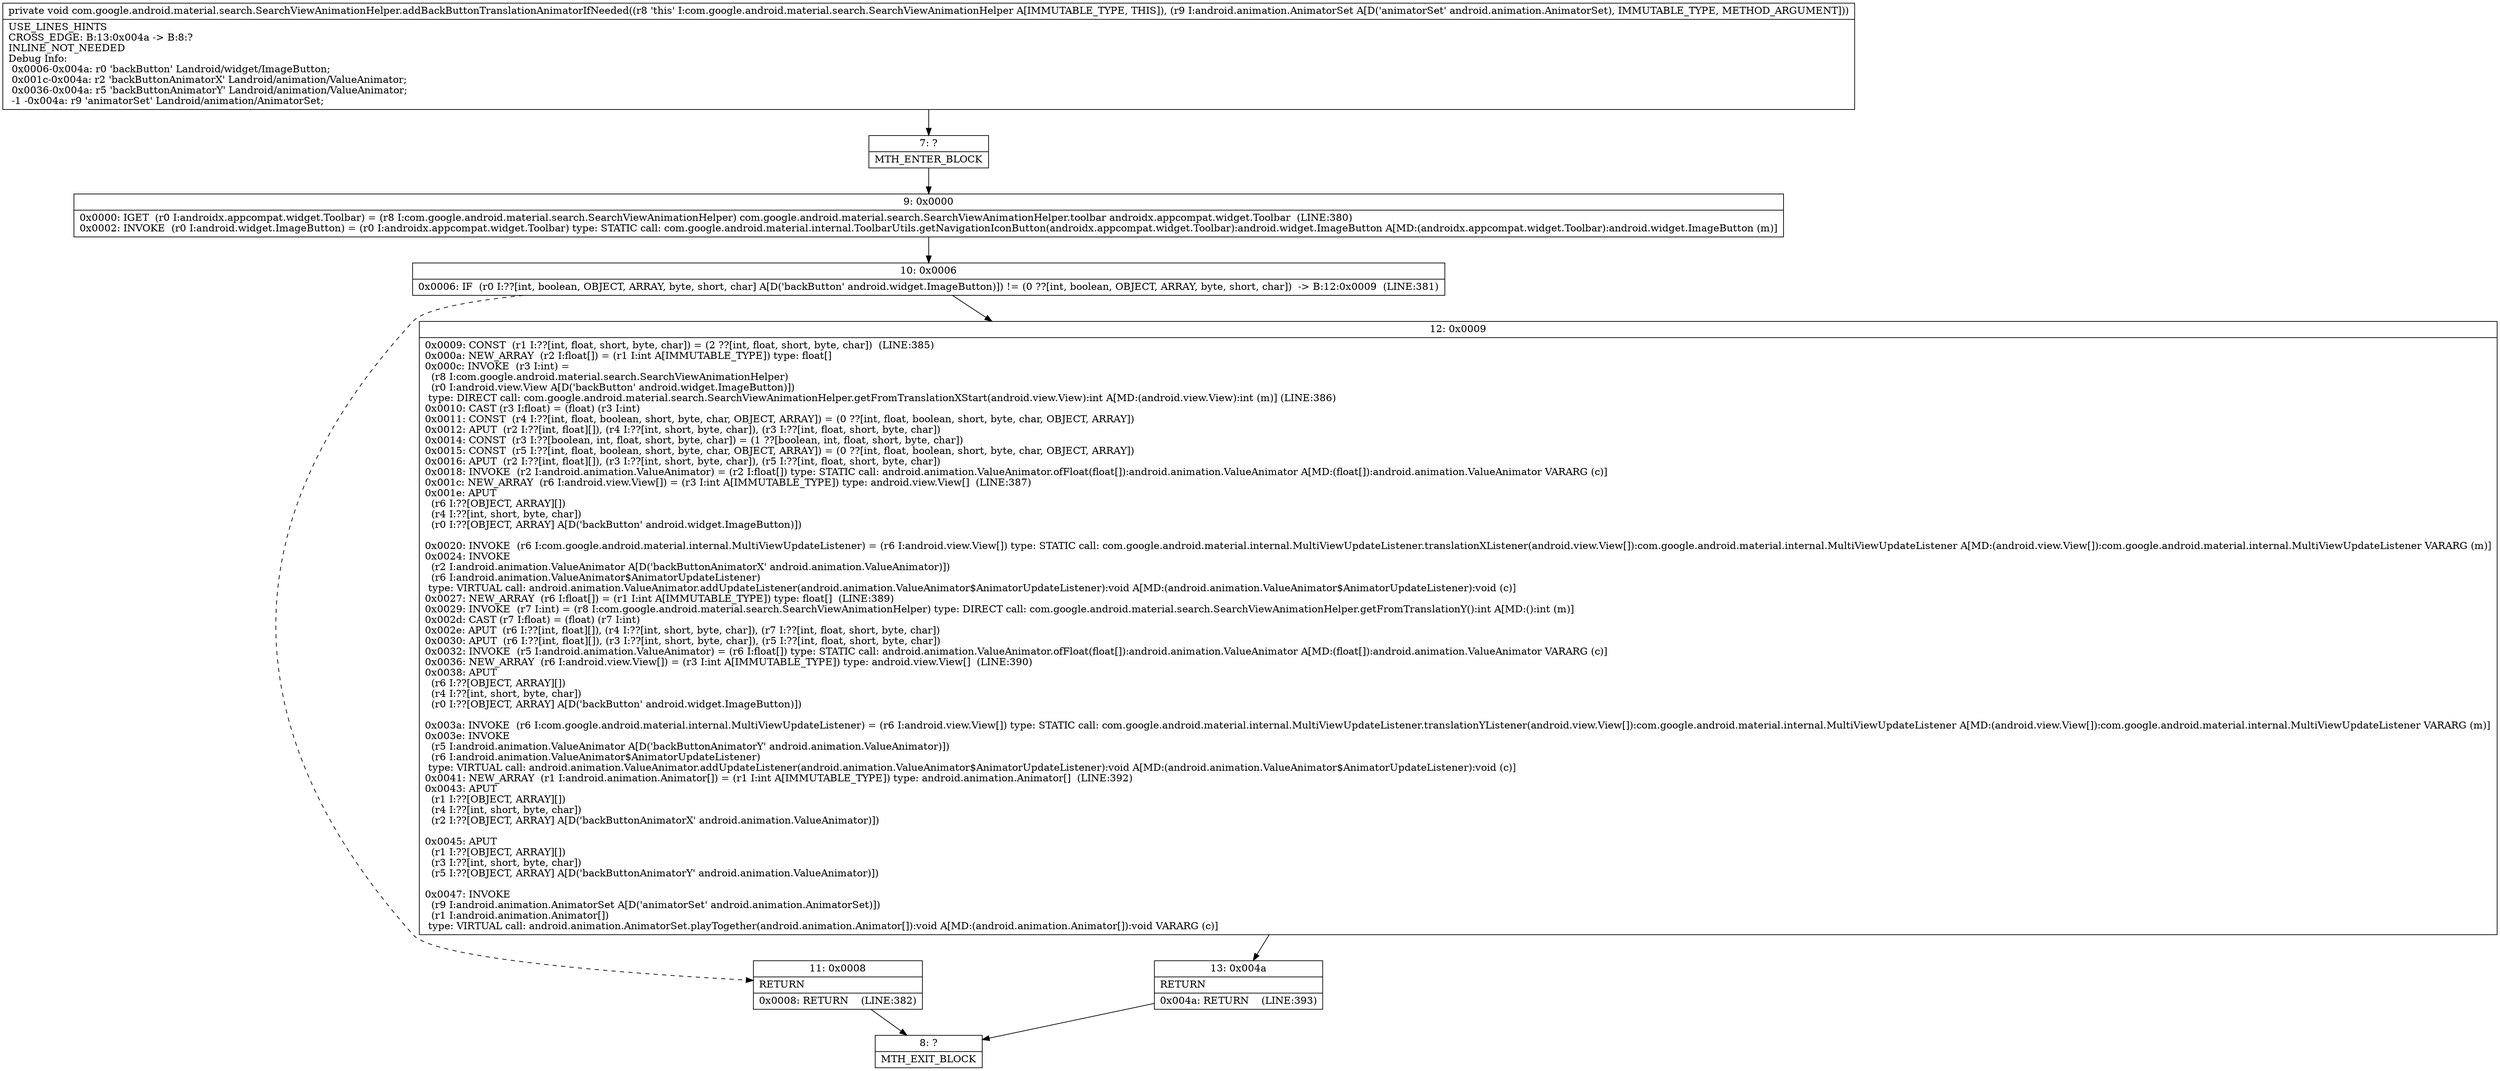digraph "CFG forcom.google.android.material.search.SearchViewAnimationHelper.addBackButtonTranslationAnimatorIfNeeded(Landroid\/animation\/AnimatorSet;)V" {
Node_7 [shape=record,label="{7\:\ ?|MTH_ENTER_BLOCK\l}"];
Node_9 [shape=record,label="{9\:\ 0x0000|0x0000: IGET  (r0 I:androidx.appcompat.widget.Toolbar) = (r8 I:com.google.android.material.search.SearchViewAnimationHelper) com.google.android.material.search.SearchViewAnimationHelper.toolbar androidx.appcompat.widget.Toolbar  (LINE:380)\l0x0002: INVOKE  (r0 I:android.widget.ImageButton) = (r0 I:androidx.appcompat.widget.Toolbar) type: STATIC call: com.google.android.material.internal.ToolbarUtils.getNavigationIconButton(androidx.appcompat.widget.Toolbar):android.widget.ImageButton A[MD:(androidx.appcompat.widget.Toolbar):android.widget.ImageButton (m)]\l}"];
Node_10 [shape=record,label="{10\:\ 0x0006|0x0006: IF  (r0 I:??[int, boolean, OBJECT, ARRAY, byte, short, char] A[D('backButton' android.widget.ImageButton)]) != (0 ??[int, boolean, OBJECT, ARRAY, byte, short, char])  \-\> B:12:0x0009  (LINE:381)\l}"];
Node_11 [shape=record,label="{11\:\ 0x0008|RETURN\l|0x0008: RETURN    (LINE:382)\l}"];
Node_8 [shape=record,label="{8\:\ ?|MTH_EXIT_BLOCK\l}"];
Node_12 [shape=record,label="{12\:\ 0x0009|0x0009: CONST  (r1 I:??[int, float, short, byte, char]) = (2 ??[int, float, short, byte, char])  (LINE:385)\l0x000a: NEW_ARRAY  (r2 I:float[]) = (r1 I:int A[IMMUTABLE_TYPE]) type: float[] \l0x000c: INVOKE  (r3 I:int) = \l  (r8 I:com.google.android.material.search.SearchViewAnimationHelper)\l  (r0 I:android.view.View A[D('backButton' android.widget.ImageButton)])\l type: DIRECT call: com.google.android.material.search.SearchViewAnimationHelper.getFromTranslationXStart(android.view.View):int A[MD:(android.view.View):int (m)] (LINE:386)\l0x0010: CAST (r3 I:float) = (float) (r3 I:int) \l0x0011: CONST  (r4 I:??[int, float, boolean, short, byte, char, OBJECT, ARRAY]) = (0 ??[int, float, boolean, short, byte, char, OBJECT, ARRAY]) \l0x0012: APUT  (r2 I:??[int, float][]), (r4 I:??[int, short, byte, char]), (r3 I:??[int, float, short, byte, char]) \l0x0014: CONST  (r3 I:??[boolean, int, float, short, byte, char]) = (1 ??[boolean, int, float, short, byte, char]) \l0x0015: CONST  (r5 I:??[int, float, boolean, short, byte, char, OBJECT, ARRAY]) = (0 ??[int, float, boolean, short, byte, char, OBJECT, ARRAY]) \l0x0016: APUT  (r2 I:??[int, float][]), (r3 I:??[int, short, byte, char]), (r5 I:??[int, float, short, byte, char]) \l0x0018: INVOKE  (r2 I:android.animation.ValueAnimator) = (r2 I:float[]) type: STATIC call: android.animation.ValueAnimator.ofFloat(float[]):android.animation.ValueAnimator A[MD:(float[]):android.animation.ValueAnimator VARARG (c)]\l0x001c: NEW_ARRAY  (r6 I:android.view.View[]) = (r3 I:int A[IMMUTABLE_TYPE]) type: android.view.View[]  (LINE:387)\l0x001e: APUT  \l  (r6 I:??[OBJECT, ARRAY][])\l  (r4 I:??[int, short, byte, char])\l  (r0 I:??[OBJECT, ARRAY] A[D('backButton' android.widget.ImageButton)])\l \l0x0020: INVOKE  (r6 I:com.google.android.material.internal.MultiViewUpdateListener) = (r6 I:android.view.View[]) type: STATIC call: com.google.android.material.internal.MultiViewUpdateListener.translationXListener(android.view.View[]):com.google.android.material.internal.MultiViewUpdateListener A[MD:(android.view.View[]):com.google.android.material.internal.MultiViewUpdateListener VARARG (m)]\l0x0024: INVOKE  \l  (r2 I:android.animation.ValueAnimator A[D('backButtonAnimatorX' android.animation.ValueAnimator)])\l  (r6 I:android.animation.ValueAnimator$AnimatorUpdateListener)\l type: VIRTUAL call: android.animation.ValueAnimator.addUpdateListener(android.animation.ValueAnimator$AnimatorUpdateListener):void A[MD:(android.animation.ValueAnimator$AnimatorUpdateListener):void (c)]\l0x0027: NEW_ARRAY  (r6 I:float[]) = (r1 I:int A[IMMUTABLE_TYPE]) type: float[]  (LINE:389)\l0x0029: INVOKE  (r7 I:int) = (r8 I:com.google.android.material.search.SearchViewAnimationHelper) type: DIRECT call: com.google.android.material.search.SearchViewAnimationHelper.getFromTranslationY():int A[MD:():int (m)]\l0x002d: CAST (r7 I:float) = (float) (r7 I:int) \l0x002e: APUT  (r6 I:??[int, float][]), (r4 I:??[int, short, byte, char]), (r7 I:??[int, float, short, byte, char]) \l0x0030: APUT  (r6 I:??[int, float][]), (r3 I:??[int, short, byte, char]), (r5 I:??[int, float, short, byte, char]) \l0x0032: INVOKE  (r5 I:android.animation.ValueAnimator) = (r6 I:float[]) type: STATIC call: android.animation.ValueAnimator.ofFloat(float[]):android.animation.ValueAnimator A[MD:(float[]):android.animation.ValueAnimator VARARG (c)]\l0x0036: NEW_ARRAY  (r6 I:android.view.View[]) = (r3 I:int A[IMMUTABLE_TYPE]) type: android.view.View[]  (LINE:390)\l0x0038: APUT  \l  (r6 I:??[OBJECT, ARRAY][])\l  (r4 I:??[int, short, byte, char])\l  (r0 I:??[OBJECT, ARRAY] A[D('backButton' android.widget.ImageButton)])\l \l0x003a: INVOKE  (r6 I:com.google.android.material.internal.MultiViewUpdateListener) = (r6 I:android.view.View[]) type: STATIC call: com.google.android.material.internal.MultiViewUpdateListener.translationYListener(android.view.View[]):com.google.android.material.internal.MultiViewUpdateListener A[MD:(android.view.View[]):com.google.android.material.internal.MultiViewUpdateListener VARARG (m)]\l0x003e: INVOKE  \l  (r5 I:android.animation.ValueAnimator A[D('backButtonAnimatorY' android.animation.ValueAnimator)])\l  (r6 I:android.animation.ValueAnimator$AnimatorUpdateListener)\l type: VIRTUAL call: android.animation.ValueAnimator.addUpdateListener(android.animation.ValueAnimator$AnimatorUpdateListener):void A[MD:(android.animation.ValueAnimator$AnimatorUpdateListener):void (c)]\l0x0041: NEW_ARRAY  (r1 I:android.animation.Animator[]) = (r1 I:int A[IMMUTABLE_TYPE]) type: android.animation.Animator[]  (LINE:392)\l0x0043: APUT  \l  (r1 I:??[OBJECT, ARRAY][])\l  (r4 I:??[int, short, byte, char])\l  (r2 I:??[OBJECT, ARRAY] A[D('backButtonAnimatorX' android.animation.ValueAnimator)])\l \l0x0045: APUT  \l  (r1 I:??[OBJECT, ARRAY][])\l  (r3 I:??[int, short, byte, char])\l  (r5 I:??[OBJECT, ARRAY] A[D('backButtonAnimatorY' android.animation.ValueAnimator)])\l \l0x0047: INVOKE  \l  (r9 I:android.animation.AnimatorSet A[D('animatorSet' android.animation.AnimatorSet)])\l  (r1 I:android.animation.Animator[])\l type: VIRTUAL call: android.animation.AnimatorSet.playTogether(android.animation.Animator[]):void A[MD:(android.animation.Animator[]):void VARARG (c)]\l}"];
Node_13 [shape=record,label="{13\:\ 0x004a|RETURN\l|0x004a: RETURN    (LINE:393)\l}"];
MethodNode[shape=record,label="{private void com.google.android.material.search.SearchViewAnimationHelper.addBackButtonTranslationAnimatorIfNeeded((r8 'this' I:com.google.android.material.search.SearchViewAnimationHelper A[IMMUTABLE_TYPE, THIS]), (r9 I:android.animation.AnimatorSet A[D('animatorSet' android.animation.AnimatorSet), IMMUTABLE_TYPE, METHOD_ARGUMENT]))  | USE_LINES_HINTS\lCROSS_EDGE: B:13:0x004a \-\> B:8:?\lINLINE_NOT_NEEDED\lDebug Info:\l  0x0006\-0x004a: r0 'backButton' Landroid\/widget\/ImageButton;\l  0x001c\-0x004a: r2 'backButtonAnimatorX' Landroid\/animation\/ValueAnimator;\l  0x0036\-0x004a: r5 'backButtonAnimatorY' Landroid\/animation\/ValueAnimator;\l  \-1 \-0x004a: r9 'animatorSet' Landroid\/animation\/AnimatorSet;\l}"];
MethodNode -> Node_7;Node_7 -> Node_9;
Node_9 -> Node_10;
Node_10 -> Node_11[style=dashed];
Node_10 -> Node_12;
Node_11 -> Node_8;
Node_12 -> Node_13;
Node_13 -> Node_8;
}

